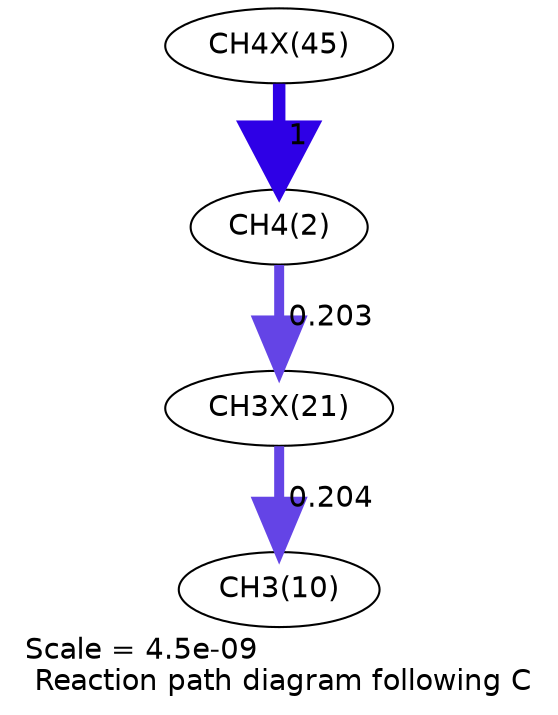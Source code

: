digraph reaction_paths {
center=1;
s63 -> s4[fontname="Helvetica", penwidth=6, arrowsize=3, color="0.7, 1.5, 0.9"
, label=" 1"];
s4 -> s55[fontname="Helvetica", penwidth=4.79, arrowsize=2.4, color="0.7, 0.703, 0.9"
, label=" 0.203"];
s55 -> s12[fontname="Helvetica", penwidth=4.8, arrowsize=2.4, color="0.7, 0.704, 0.9"
, label=" 0.204"];
s4 [ fontname="Helvetica", label="CH4(2)"];
s12 [ fontname="Helvetica", label="CH3(10)"];
s55 [ fontname="Helvetica", label="CH3X(21)"];
s63 [ fontname="Helvetica", label="CH4X(45)"];
 label = "Scale = 4.5e-09\l Reaction path diagram following C";
 fontname = "Helvetica";
}
